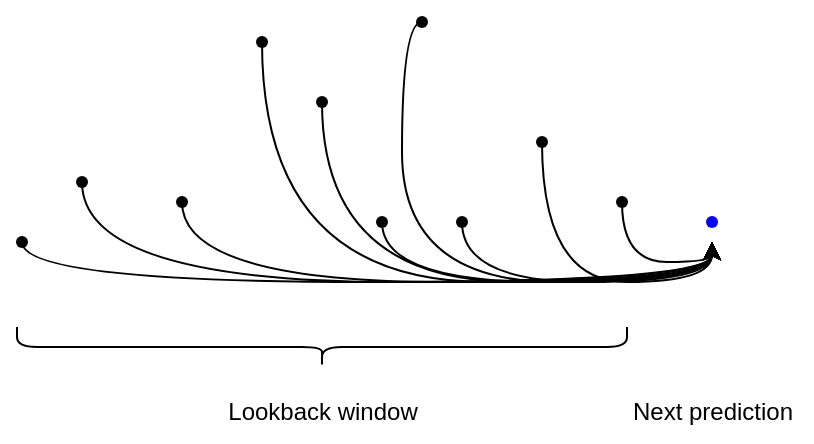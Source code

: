 <mxfile version="22.1.18" type="device">
  <diagram name="Page-1" id="gcvyv8NCgNoXqOCld5Xr">
    <mxGraphModel dx="752" dy="488" grid="1" gridSize="10" guides="1" tooltips="1" connect="1" arrows="1" fold="1" page="1" pageScale="1" pageWidth="850" pageHeight="1100" math="0" shadow="0">
      <root>
        <mxCell id="0" />
        <mxCell id="1" parent="0" />
        <mxCell id="afRYetBMYNzm8ubsvo-l-16" style="edgeStyle=orthogonalEdgeStyle;curved=1;rounded=0;orthogonalLoop=1;jettySize=auto;html=1;entryX=0.5;entryY=1;entryDx=0;entryDy=0;" edge="1" parent="1" source="afRYetBMYNzm8ubsvo-l-1">
          <mxGeometry relative="1" as="geometry">
            <mxPoint x="485" y="250" as="targetPoint" />
            <Array as="points">
              <mxPoint x="140" y="270" />
              <mxPoint x="485" y="270" />
            </Array>
          </mxGeometry>
        </mxCell>
        <mxCell id="afRYetBMYNzm8ubsvo-l-1" value="" style="shape=waypoint;sketch=0;size=6;pointerEvents=1;points=[];fillColor=none;resizable=0;rotatable=0;perimeter=centerPerimeter;snapToPoint=1;" vertex="1" parent="1">
          <mxGeometry x="130" y="240" width="20" height="20" as="geometry" />
        </mxCell>
        <mxCell id="afRYetBMYNzm8ubsvo-l-17" style="edgeStyle=orthogonalEdgeStyle;curved=1;rounded=0;orthogonalLoop=1;jettySize=auto;html=1;entryX=0.5;entryY=1;entryDx=0;entryDy=0;" edge="1" parent="1" source="afRYetBMYNzm8ubsvo-l-3">
          <mxGeometry relative="1" as="geometry">
            <mxPoint x="485" y="250" as="targetPoint" />
            <Array as="points">
              <mxPoint x="170" y="270" />
              <mxPoint x="485" y="270" />
            </Array>
          </mxGeometry>
        </mxCell>
        <mxCell id="afRYetBMYNzm8ubsvo-l-3" value="" style="shape=waypoint;sketch=0;size=6;pointerEvents=1;points=[];fillColor=none;resizable=0;rotatable=0;perimeter=centerPerimeter;snapToPoint=1;" vertex="1" parent="1">
          <mxGeometry x="160" y="210" width="20" height="20" as="geometry" />
        </mxCell>
        <mxCell id="afRYetBMYNzm8ubsvo-l-18" style="edgeStyle=orthogonalEdgeStyle;curved=1;rounded=0;orthogonalLoop=1;jettySize=auto;html=1;entryX=0.5;entryY=1;entryDx=0;entryDy=0;" edge="1" parent="1" source="afRYetBMYNzm8ubsvo-l-4">
          <mxGeometry relative="1" as="geometry">
            <mxPoint x="485" y="250" as="targetPoint" />
            <Array as="points">
              <mxPoint x="220" y="270" />
              <mxPoint x="485" y="270" />
            </Array>
          </mxGeometry>
        </mxCell>
        <mxCell id="afRYetBMYNzm8ubsvo-l-4" value="" style="shape=waypoint;sketch=0;size=6;pointerEvents=1;points=[];fillColor=none;resizable=0;rotatable=0;perimeter=centerPerimeter;snapToPoint=1;" vertex="1" parent="1">
          <mxGeometry x="210" y="220" width="20" height="20" as="geometry" />
        </mxCell>
        <mxCell id="afRYetBMYNzm8ubsvo-l-19" style="edgeStyle=orthogonalEdgeStyle;curved=1;rounded=0;orthogonalLoop=1;jettySize=auto;html=1;entryX=0.5;entryY=1;entryDx=0;entryDy=0;" edge="1" parent="1" source="afRYetBMYNzm8ubsvo-l-5">
          <mxGeometry relative="1" as="geometry">
            <mxPoint x="485" y="250" as="targetPoint" />
            <Array as="points">
              <mxPoint x="260" y="270" />
              <mxPoint x="485" y="270" />
            </Array>
          </mxGeometry>
        </mxCell>
        <mxCell id="afRYetBMYNzm8ubsvo-l-5" value="" style="shape=waypoint;sketch=0;size=6;pointerEvents=1;points=[];fillColor=none;resizable=0;rotatable=0;perimeter=centerPerimeter;snapToPoint=1;" vertex="1" parent="1">
          <mxGeometry x="250" y="140" width="20" height="20" as="geometry" />
        </mxCell>
        <mxCell id="afRYetBMYNzm8ubsvo-l-20" style="edgeStyle=orthogonalEdgeStyle;curved=1;rounded=0;orthogonalLoop=1;jettySize=auto;html=1;entryX=0.5;entryY=1;entryDx=0;entryDy=0;" edge="1" parent="1" source="afRYetBMYNzm8ubsvo-l-6">
          <mxGeometry relative="1" as="geometry">
            <mxPoint x="485" y="250" as="targetPoint" />
            <Array as="points">
              <mxPoint x="290" y="270" />
              <mxPoint x="485" y="270" />
            </Array>
          </mxGeometry>
        </mxCell>
        <mxCell id="afRYetBMYNzm8ubsvo-l-6" value="" style="shape=waypoint;sketch=0;size=6;pointerEvents=1;points=[];fillColor=none;resizable=0;rotatable=0;perimeter=centerPerimeter;snapToPoint=1;" vertex="1" parent="1">
          <mxGeometry x="280" y="170" width="20" height="20" as="geometry" />
        </mxCell>
        <mxCell id="afRYetBMYNzm8ubsvo-l-21" style="edgeStyle=orthogonalEdgeStyle;curved=1;rounded=0;orthogonalLoop=1;jettySize=auto;html=1;entryX=0.5;entryY=1;entryDx=0;entryDy=0;" edge="1" parent="1" source="afRYetBMYNzm8ubsvo-l-7">
          <mxGeometry relative="1" as="geometry">
            <mxPoint x="485" y="250" as="targetPoint" />
            <Array as="points">
              <mxPoint x="320" y="270" />
              <mxPoint x="485" y="270" />
            </Array>
          </mxGeometry>
        </mxCell>
        <mxCell id="afRYetBMYNzm8ubsvo-l-7" value="" style="shape=waypoint;sketch=0;size=6;pointerEvents=1;points=[];fillColor=none;resizable=0;rotatable=0;perimeter=centerPerimeter;snapToPoint=1;" vertex="1" parent="1">
          <mxGeometry x="310" y="230" width="20" height="20" as="geometry" />
        </mxCell>
        <mxCell id="afRYetBMYNzm8ubsvo-l-22" style="edgeStyle=orthogonalEdgeStyle;curved=1;rounded=0;orthogonalLoop=1;jettySize=auto;html=1;entryX=0.5;entryY=1;entryDx=0;entryDy=0;" edge="1" parent="1" source="afRYetBMYNzm8ubsvo-l-8">
          <mxGeometry relative="1" as="geometry">
            <mxPoint x="485" y="250" as="targetPoint" />
            <Array as="points">
              <mxPoint x="330" y="140" />
              <mxPoint x="330" y="270" />
              <mxPoint x="485" y="270" />
            </Array>
          </mxGeometry>
        </mxCell>
        <mxCell id="afRYetBMYNzm8ubsvo-l-8" value="" style="shape=waypoint;sketch=0;size=6;pointerEvents=1;points=[];fillColor=none;resizable=0;rotatable=0;perimeter=centerPerimeter;snapToPoint=1;" vertex="1" parent="1">
          <mxGeometry x="330" y="130" width="20" height="20" as="geometry" />
        </mxCell>
        <mxCell id="afRYetBMYNzm8ubsvo-l-23" style="edgeStyle=orthogonalEdgeStyle;curved=1;rounded=0;orthogonalLoop=1;jettySize=auto;html=1;entryX=0.5;entryY=1;entryDx=0;entryDy=0;" edge="1" parent="1" source="afRYetBMYNzm8ubsvo-l-9">
          <mxGeometry relative="1" as="geometry">
            <mxPoint x="485" y="250" as="targetPoint" />
            <Array as="points">
              <mxPoint x="360" y="270" />
              <mxPoint x="485" y="270" />
            </Array>
          </mxGeometry>
        </mxCell>
        <mxCell id="afRYetBMYNzm8ubsvo-l-9" value="" style="shape=waypoint;sketch=0;size=6;pointerEvents=1;points=[];fillColor=none;resizable=0;rotatable=0;perimeter=centerPerimeter;snapToPoint=1;" vertex="1" parent="1">
          <mxGeometry x="350" y="230" width="20" height="20" as="geometry" />
        </mxCell>
        <mxCell id="afRYetBMYNzm8ubsvo-l-13" value="Next prediction" style="text;html=1;align=center;verticalAlign=middle;resizable=0;points=[];autosize=1;strokeColor=none;fillColor=none;" vertex="1" parent="1">
          <mxGeometry x="435" y="320" width="100" height="30" as="geometry" />
        </mxCell>
        <mxCell id="afRYetBMYNzm8ubsvo-l-24" style="edgeStyle=orthogonalEdgeStyle;curved=1;rounded=0;orthogonalLoop=1;jettySize=auto;html=1;entryX=0.5;entryY=1;entryDx=0;entryDy=0;" edge="1" parent="1" source="afRYetBMYNzm8ubsvo-l-14">
          <mxGeometry relative="1" as="geometry">
            <mxPoint x="485" y="250" as="targetPoint" />
            <Array as="points">
              <mxPoint x="400" y="270" />
              <mxPoint x="485" y="270" />
            </Array>
          </mxGeometry>
        </mxCell>
        <mxCell id="afRYetBMYNzm8ubsvo-l-14" value="" style="shape=waypoint;sketch=0;size=6;pointerEvents=1;points=[];fillColor=none;resizable=0;rotatable=0;perimeter=centerPerimeter;snapToPoint=1;" vertex="1" parent="1">
          <mxGeometry x="390" y="190" width="20" height="20" as="geometry" />
        </mxCell>
        <mxCell id="afRYetBMYNzm8ubsvo-l-25" style="edgeStyle=orthogonalEdgeStyle;curved=1;rounded=0;orthogonalLoop=1;jettySize=auto;html=1;entryX=0.5;entryY=1;entryDx=0;entryDy=0;" edge="1" parent="1" source="afRYetBMYNzm8ubsvo-l-15">
          <mxGeometry relative="1" as="geometry">
            <mxPoint x="485" y="250" as="targetPoint" />
            <Array as="points">
              <mxPoint x="440" y="260" />
              <mxPoint x="485" y="260" />
            </Array>
          </mxGeometry>
        </mxCell>
        <mxCell id="afRYetBMYNzm8ubsvo-l-15" value="" style="shape=waypoint;sketch=0;size=6;pointerEvents=1;points=[];fillColor=none;resizable=0;rotatable=0;perimeter=centerPerimeter;snapToPoint=1;" vertex="1" parent="1">
          <mxGeometry x="430" y="220" width="20" height="20" as="geometry" />
        </mxCell>
        <mxCell id="afRYetBMYNzm8ubsvo-l-26" value="" style="shape=curlyBracket;whiteSpace=wrap;html=1;rounded=1;flipH=1;labelPosition=right;verticalLabelPosition=middle;align=left;verticalAlign=middle;rotation=90;" vertex="1" parent="1">
          <mxGeometry x="280" y="150" width="20" height="305" as="geometry" />
        </mxCell>
        <mxCell id="afRYetBMYNzm8ubsvo-l-27" value="Lookback window" style="text;html=1;align=center;verticalAlign=middle;resizable=0;points=[];autosize=1;strokeColor=none;fillColor=none;" vertex="1" parent="1">
          <mxGeometry x="230" y="320" width="120" height="30" as="geometry" />
        </mxCell>
        <mxCell id="afRYetBMYNzm8ubsvo-l-29" value="" style="shape=waypoint;sketch=0;size=6;pointerEvents=1;points=[];fillColor=#3333FF;resizable=0;rotatable=0;perimeter=centerPerimeter;snapToPoint=1;strokeColor=#0000FF;" vertex="1" parent="1">
          <mxGeometry x="475" y="230" width="20" height="20" as="geometry" />
        </mxCell>
      </root>
    </mxGraphModel>
  </diagram>
</mxfile>
